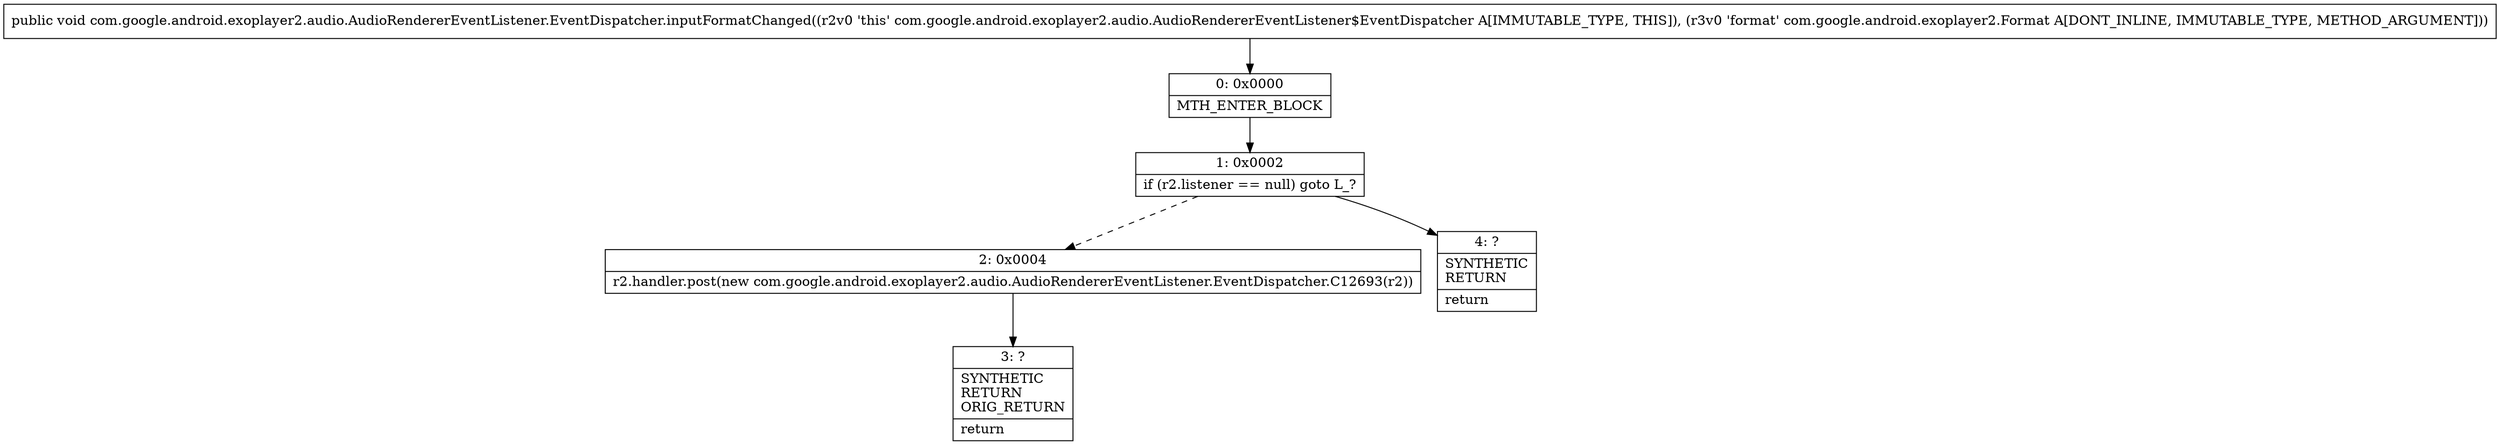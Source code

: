 digraph "CFG forcom.google.android.exoplayer2.audio.AudioRendererEventListener.EventDispatcher.inputFormatChanged(Lcom\/google\/android\/exoplayer2\/Format;)V" {
Node_0 [shape=record,label="{0\:\ 0x0000|MTH_ENTER_BLOCK\l}"];
Node_1 [shape=record,label="{1\:\ 0x0002|if (r2.listener == null) goto L_?\l}"];
Node_2 [shape=record,label="{2\:\ 0x0004|r2.handler.post(new com.google.android.exoplayer2.audio.AudioRendererEventListener.EventDispatcher.C12693(r2))\l}"];
Node_3 [shape=record,label="{3\:\ ?|SYNTHETIC\lRETURN\lORIG_RETURN\l|return\l}"];
Node_4 [shape=record,label="{4\:\ ?|SYNTHETIC\lRETURN\l|return\l}"];
MethodNode[shape=record,label="{public void com.google.android.exoplayer2.audio.AudioRendererEventListener.EventDispatcher.inputFormatChanged((r2v0 'this' com.google.android.exoplayer2.audio.AudioRendererEventListener$EventDispatcher A[IMMUTABLE_TYPE, THIS]), (r3v0 'format' com.google.android.exoplayer2.Format A[DONT_INLINE, IMMUTABLE_TYPE, METHOD_ARGUMENT])) }"];
MethodNode -> Node_0;
Node_0 -> Node_1;
Node_1 -> Node_2[style=dashed];
Node_1 -> Node_4;
Node_2 -> Node_3;
}

